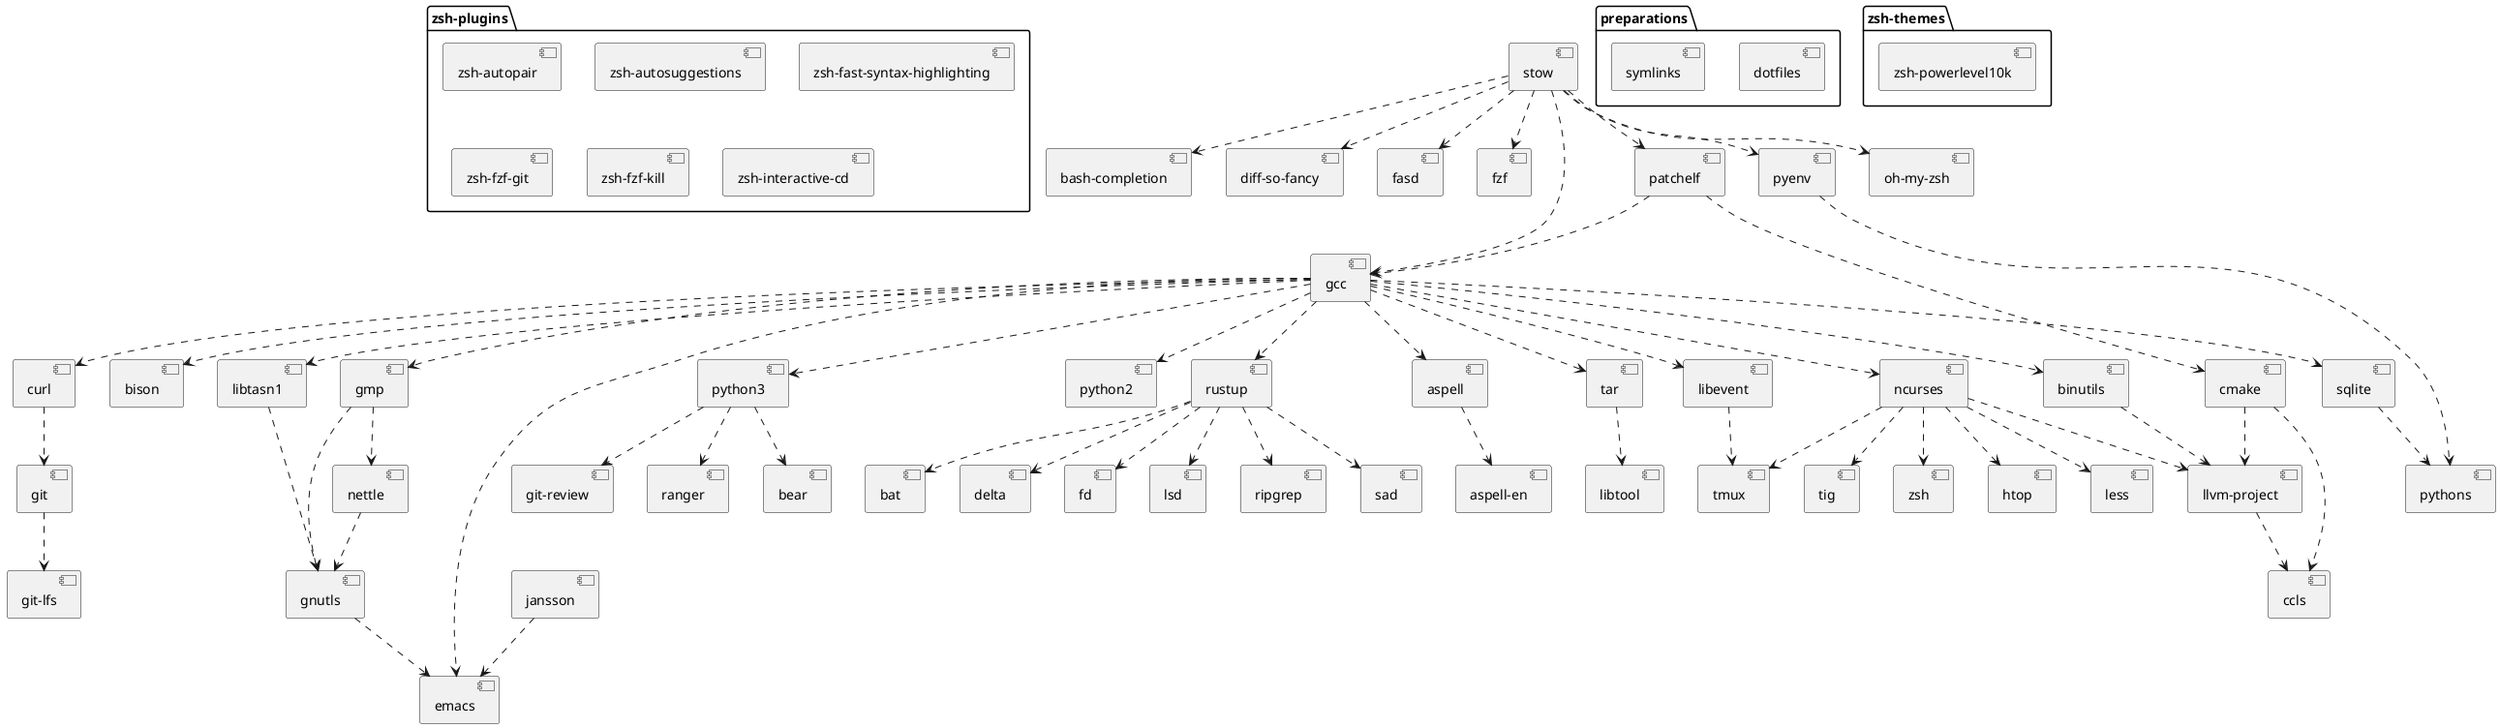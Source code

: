 @startuml

package "preparations" {
  [dotfiles]
  [symlinks]
}

package "zsh-plugins" {
  [zsh-autopair]
  [zsh-autosuggestions]
  [zsh-fast-syntax-highlighting]
  [zsh-fzf-git]
  [zsh-fzf-kill]
  [zsh-interactive-cd]
}

package "zsh-themes" {
  [zsh-powerlevel10k]
}

[stow] ..> [bash-completion]
[stow] ..> [diff-so-fancy]
[stow] ..> [fasd]
[stow] ..> [fzf]
[stow] ..> [gcc]
[stow] ..> [oh-my-zsh]
[stow] ..> [patchelf]
[stow] ..> [pyenv]

[patchelf] ..> [gcc]
[patchelf] ..> [cmake]

[gcc] ..> [aspell]
[gcc] ..> [binutils]
[gcc] ..> [bison]
[gcc] ..> [curl]
[gcc] ..> [emacs]
[gcc] ..> [gmp]
[gcc] ..> [libevent]
[gcc] ..> [libtasn1]
[gcc] ..> [ncurses]
[gcc] ..> [python2]
[gcc] ..> [python3]
[gcc] ..> [rustup]
[gcc] ..> [sqlite]
[gcc] ..> [tar]

[cmake] ..> [ccls]
[cmake] ..> [llvm-project]

[pyenv] ..> [pythons]
[sqlite] ..> [pythons]

[python3] ..> [bear]
[python3] ..> [git-review]
[python3] ..> [ranger]

[gmp] ..> [nettle]
[gmp] ..> [gnutls]

[libtasn1] ..> [gnutls]
[nettle] ..> [gnutls]

[gnutls] ..> [emacs]
[jansson] ..> [emacs]

[aspell] ..> [aspell-en]

[binutils] ..> [llvm-project]

[tar] ..> [libtool]

[ncurses] ..> [htop]
[ncurses] ..> [less]
[ncurses] ..> [llvm-project]
[ncurses] ..> [tig]
[ncurses] ..> [tmux]
[ncurses] ..> [zsh]

[libevent] ..> [tmux]

[curl] ..> [git]

[git] ..> [git-lfs]

[llvm-project] ..> [ccls]

[rustup] ..> [bat]
[rustup] ..> [delta]
[rustup] ..> [fd]
[rustup] ..> [lsd]
[rustup] ..> [ripgrep]
[rustup] ..> [sad]

@enduml
